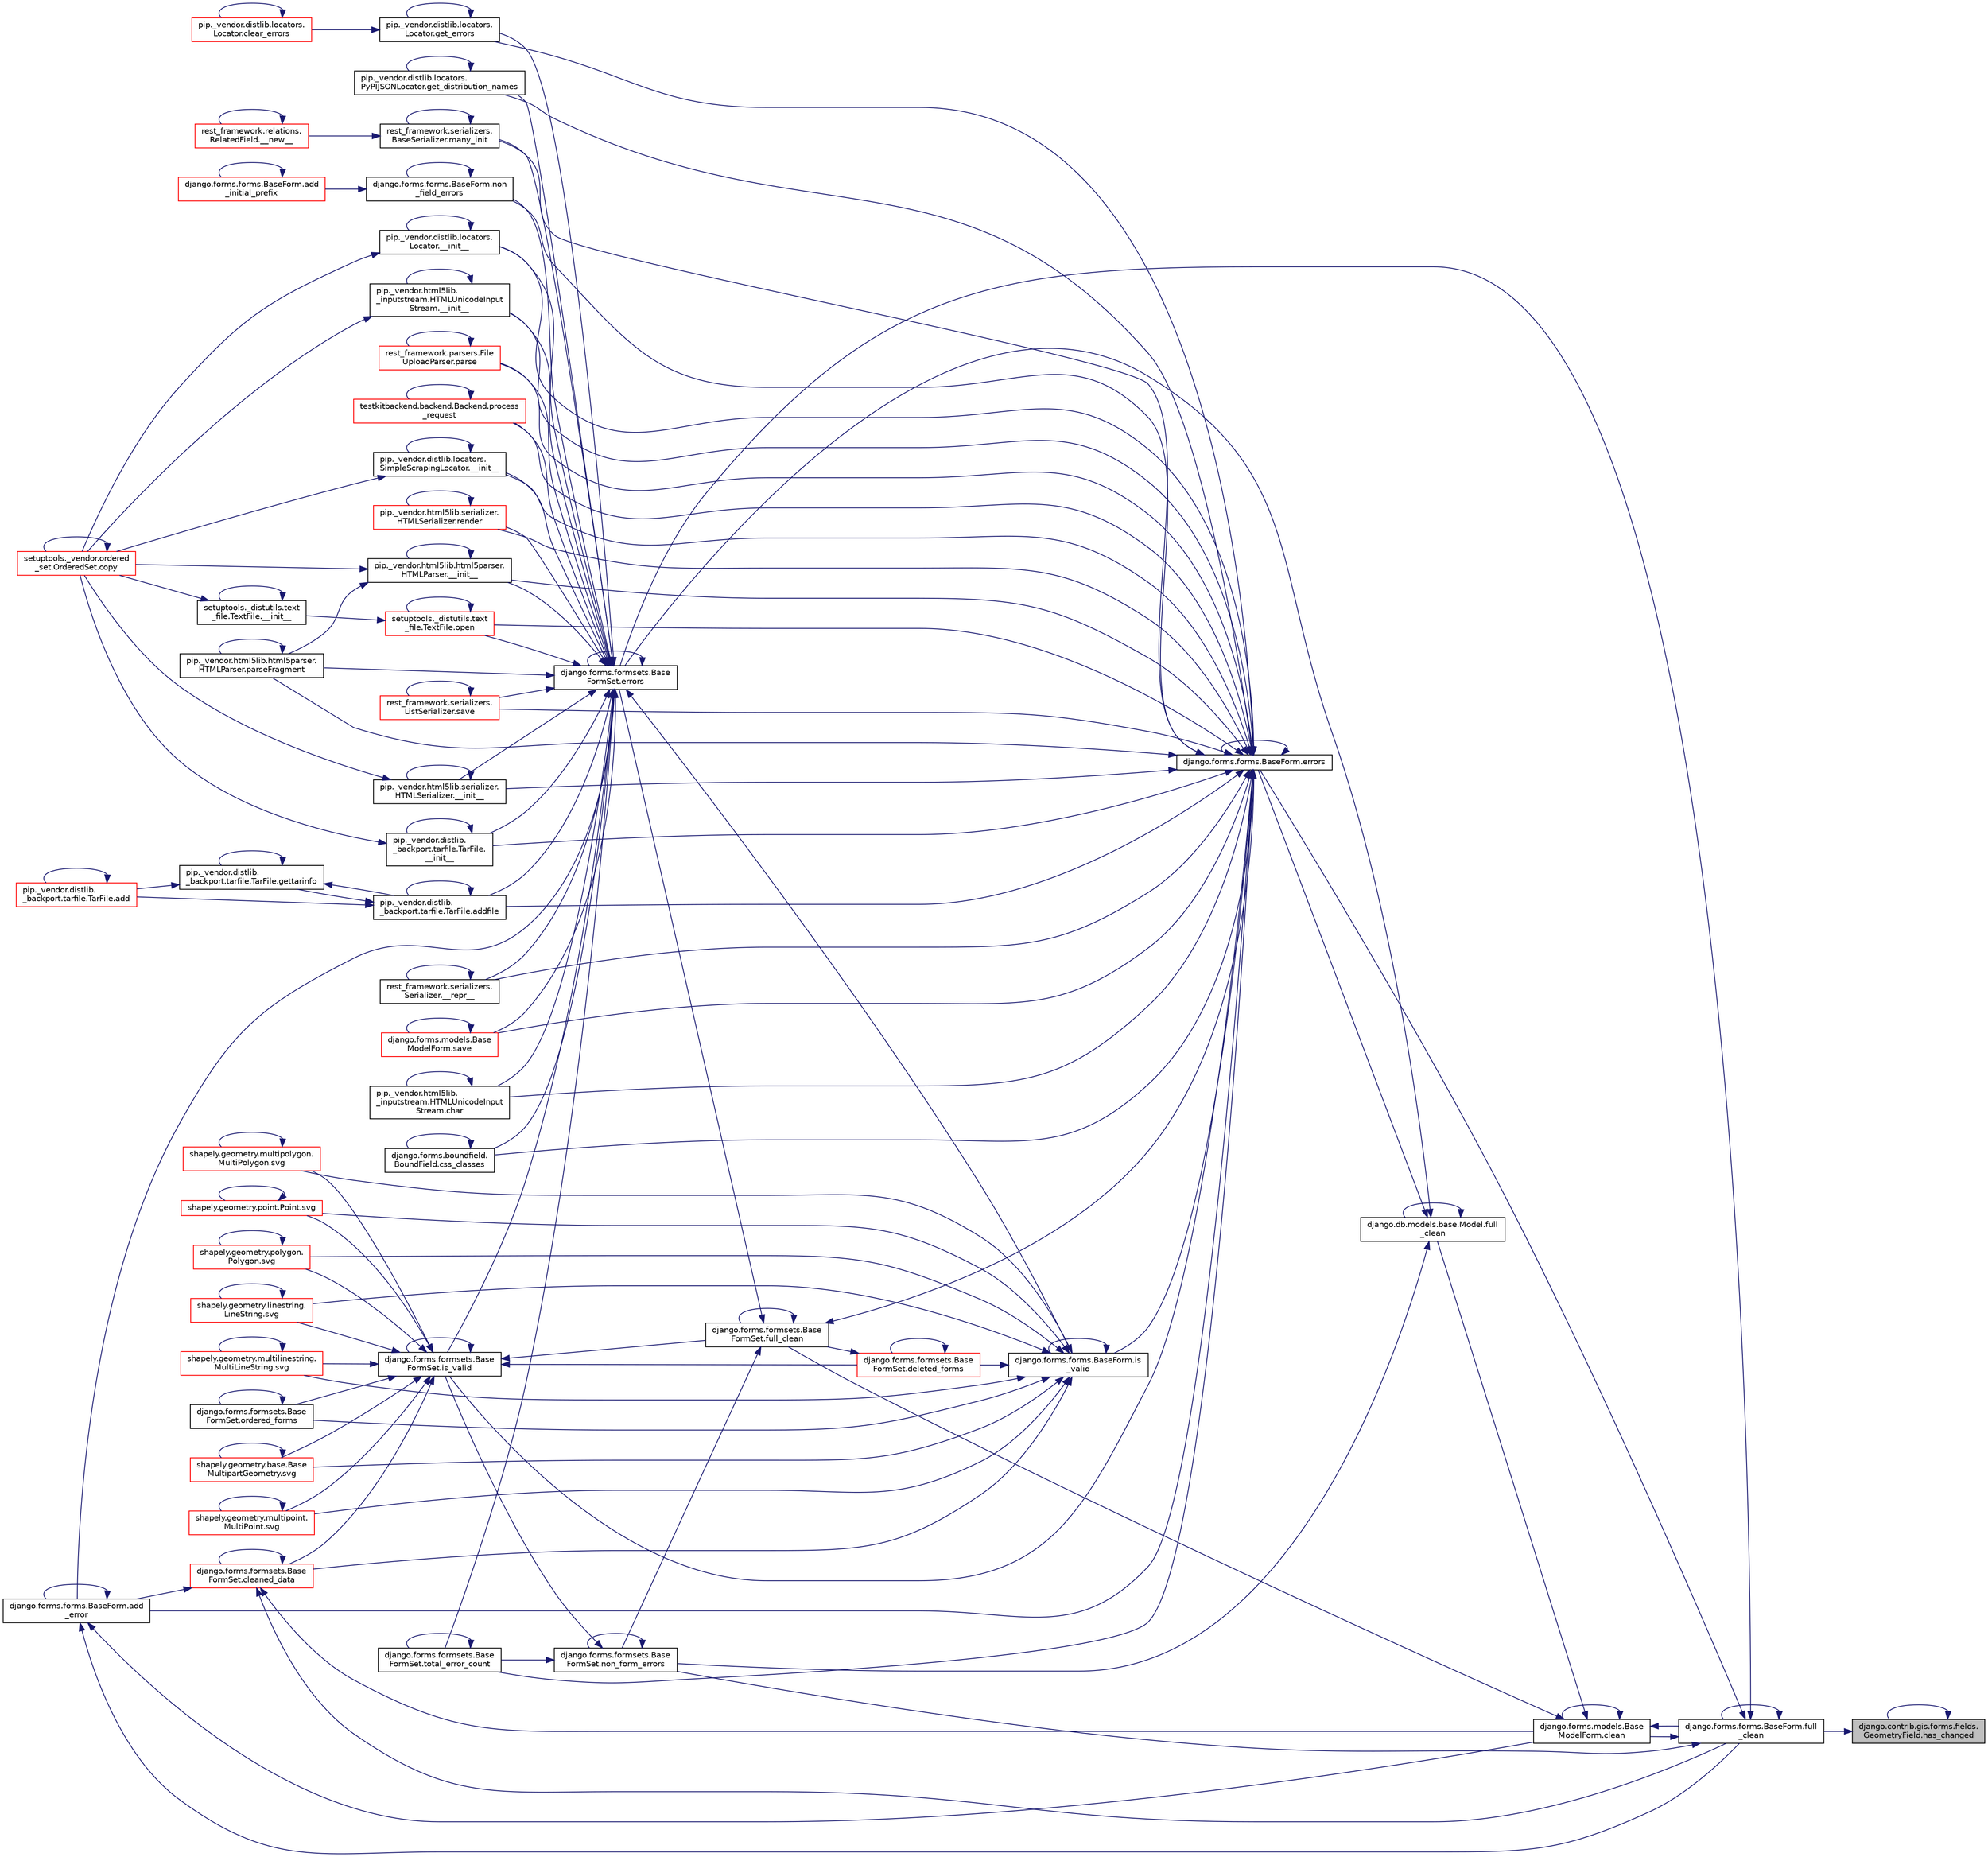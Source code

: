 digraph "django.contrib.gis.forms.fields.GeometryField.has_changed"
{
 // LATEX_PDF_SIZE
  edge [fontname="Helvetica",fontsize="10",labelfontname="Helvetica",labelfontsize="10"];
  node [fontname="Helvetica",fontsize="10",shape=record];
  rankdir="RL";
  Node1 [label="django.contrib.gis.forms.fields.\lGeometryField.has_changed",height=0.2,width=0.4,color="black", fillcolor="grey75", style="filled", fontcolor="black",tooltip=" "];
  Node1 -> Node2 [dir="back",color="midnightblue",fontsize="10",style="solid",fontname="Helvetica"];
  Node2 [label="django.forms.forms.BaseForm.full\l_clean",height=0.2,width=0.4,color="black", fillcolor="white", style="filled",URL="$d8/d44/classdjango_1_1forms_1_1forms_1_1_base_form.html#acb359d947a031d78659b4d55addd67fc",tooltip=" "];
  Node2 -> Node3 [dir="back",color="midnightblue",fontsize="10",style="solid",fontname="Helvetica"];
  Node3 [label="django.forms.models.Base\lModelForm.clean",height=0.2,width=0.4,color="black", fillcolor="white", style="filled",URL="$d8/dd8/classdjango_1_1forms_1_1models_1_1_base_model_form.html#abbcddac6d29c87ce3f49fba983f5df0a",tooltip=" "];
  Node3 -> Node3 [dir="back",color="midnightblue",fontsize="10",style="solid",fontname="Helvetica"];
  Node3 -> Node2 [dir="back",color="midnightblue",fontsize="10",style="solid",fontname="Helvetica"];
  Node3 -> Node4 [dir="back",color="midnightblue",fontsize="10",style="solid",fontname="Helvetica"];
  Node4 [label="django.forms.formsets.Base\lFormSet.full_clean",height=0.2,width=0.4,color="black", fillcolor="white", style="filled",URL="$d5/d7f/classdjango_1_1forms_1_1formsets_1_1_base_form_set.html#ab85a836f8efaf3f794e9c34d427967f7",tooltip=" "];
  Node4 -> Node5 [dir="back",color="midnightblue",fontsize="10",style="solid",fontname="Helvetica"];
  Node5 [label="django.forms.forms.BaseForm.errors",height=0.2,width=0.4,color="black", fillcolor="white", style="filled",URL="$d8/d44/classdjango_1_1forms_1_1forms_1_1_base_form.html#ad1f2f603258fa86762632a8c17fe5aa8",tooltip=" "];
  Node5 -> Node6 [dir="back",color="midnightblue",fontsize="10",style="solid",fontname="Helvetica"];
  Node6 [label="pip._vendor.html5lib.serializer.\lHTMLSerializer.__init__",height=0.2,width=0.4,color="black", fillcolor="white", style="filled",URL="$d1/d17/classpip_1_1__vendor_1_1html5lib_1_1serializer_1_1_h_t_m_l_serializer.html#ae1f820664d0ba0b48b7b321577f1e996",tooltip=" "];
  Node6 -> Node6 [dir="back",color="midnightblue",fontsize="10",style="solid",fontname="Helvetica"];
  Node6 -> Node7 [dir="back",color="midnightblue",fontsize="10",style="solid",fontname="Helvetica"];
  Node7 [label="setuptools._vendor.ordered\l_set.OrderedSet.copy",height=0.2,width=0.4,color="red", fillcolor="white", style="filled",URL="$d0/d40/classsetuptools_1_1__vendor_1_1ordered__set_1_1_ordered_set.html#a84224c403039b9dac5d2794d85073053",tooltip=" "];
  Node7 -> Node7 [dir="back",color="midnightblue",fontsize="10",style="solid",fontname="Helvetica"];
  Node5 -> Node141 [dir="back",color="midnightblue",fontsize="10",style="solid",fontname="Helvetica"];
  Node141 [label="pip._vendor.distlib.\l_backport.tarfile.TarFile.\l__init__",height=0.2,width=0.4,color="black", fillcolor="white", style="filled",URL="$d7/d1d/classpip_1_1__vendor_1_1distlib_1_1__backport_1_1tarfile_1_1_tar_file.html#a1dda6d9be63b3ae8186ae388015c11ff",tooltip=" "];
  Node141 -> Node141 [dir="back",color="midnightblue",fontsize="10",style="solid",fontname="Helvetica"];
  Node141 -> Node7 [dir="back",color="midnightblue",fontsize="10",style="solid",fontname="Helvetica"];
  Node5 -> Node142 [dir="back",color="midnightblue",fontsize="10",style="solid",fontname="Helvetica"];
  Node142 [label="pip._vendor.distlib.locators.\lLocator.__init__",height=0.2,width=0.4,color="black", fillcolor="white", style="filled",URL="$df/dda/classpip_1_1__vendor_1_1distlib_1_1locators_1_1_locator.html#af37665238a4ad058e6b2e4d6b77d0ffc",tooltip=" "];
  Node142 -> Node142 [dir="back",color="midnightblue",fontsize="10",style="solid",fontname="Helvetica"];
  Node142 -> Node7 [dir="back",color="midnightblue",fontsize="10",style="solid",fontname="Helvetica"];
  Node5 -> Node83 [dir="back",color="midnightblue",fontsize="10",style="solid",fontname="Helvetica"];
  Node83 [label="pip._vendor.html5lib.\l_inputstream.HTMLUnicodeInput\lStream.__init__",height=0.2,width=0.4,color="black", fillcolor="white", style="filled",URL="$de/dab/classpip_1_1__vendor_1_1html5lib_1_1__inputstream_1_1_h_t_m_l_unicode_input_stream.html#aae329b9a8ec6d32fbe6de851cf40357c",tooltip=" "];
  Node83 -> Node83 [dir="back",color="midnightblue",fontsize="10",style="solid",fontname="Helvetica"];
  Node83 -> Node7 [dir="back",color="midnightblue",fontsize="10",style="solid",fontname="Helvetica"];
  Node5 -> Node85 [dir="back",color="midnightblue",fontsize="10",style="solid",fontname="Helvetica"];
  Node85 [label="pip._vendor.html5lib.html5parser.\lHTMLParser.__init__",height=0.2,width=0.4,color="black", fillcolor="white", style="filled",URL="$dd/dcc/classpip_1_1__vendor_1_1html5lib_1_1html5parser_1_1_h_t_m_l_parser.html#ad9b0cd5d2f6a8f940f4efc6b6124c9be",tooltip=" "];
  Node85 -> Node85 [dir="back",color="midnightblue",fontsize="10",style="solid",fontname="Helvetica"];
  Node85 -> Node7 [dir="back",color="midnightblue",fontsize="10",style="solid",fontname="Helvetica"];
  Node85 -> Node86 [dir="back",color="midnightblue",fontsize="10",style="solid",fontname="Helvetica"];
  Node86 [label="pip._vendor.html5lib.html5parser.\lHTMLParser.parseFragment",height=0.2,width=0.4,color="black", fillcolor="white", style="filled",URL="$dd/dcc/classpip_1_1__vendor_1_1html5lib_1_1html5parser_1_1_h_t_m_l_parser.html#af5e775b80cbddbdecc4cd2782c6eacca",tooltip=" "];
  Node86 -> Node86 [dir="back",color="midnightblue",fontsize="10",style="solid",fontname="Helvetica"];
  Node5 -> Node143 [dir="back",color="midnightblue",fontsize="10",style="solid",fontname="Helvetica"];
  Node143 [label="pip._vendor.distlib.locators.\lSimpleScrapingLocator.__init__",height=0.2,width=0.4,color="black", fillcolor="white", style="filled",URL="$d6/d82/classpip_1_1__vendor_1_1distlib_1_1locators_1_1_simple_scraping_locator.html#a7a4c50e47ae95046ff9f9da7aeb8a391",tooltip=" "];
  Node143 -> Node143 [dir="back",color="midnightblue",fontsize="10",style="solid",fontname="Helvetica"];
  Node143 -> Node7 [dir="back",color="midnightblue",fontsize="10",style="solid",fontname="Helvetica"];
  Node5 -> Node144 [dir="back",color="midnightblue",fontsize="10",style="solid",fontname="Helvetica"];
  Node144 [label="rest_framework.serializers.\lSerializer.__repr__",height=0.2,width=0.4,color="black", fillcolor="white", style="filled",URL="$de/daf/classrest__framework_1_1serializers_1_1_serializer.html#aa4601d5e8fecc97212d2f753b9c44cc7",tooltip=" "];
  Node144 -> Node144 [dir="back",color="midnightblue",fontsize="10",style="solid",fontname="Helvetica"];
  Node5 -> Node145 [dir="back",color="midnightblue",fontsize="10",style="solid",fontname="Helvetica"];
  Node145 [label="django.forms.forms.BaseForm.add\l_error",height=0.2,width=0.4,color="black", fillcolor="white", style="filled",URL="$d8/d44/classdjango_1_1forms_1_1forms_1_1_base_form.html#acf2237ac07f8871141489ce1ae752f76",tooltip=" "];
  Node145 -> Node145 [dir="back",color="midnightblue",fontsize="10",style="solid",fontname="Helvetica"];
  Node145 -> Node3 [dir="back",color="midnightblue",fontsize="10",style="solid",fontname="Helvetica"];
  Node145 -> Node2 [dir="back",color="midnightblue",fontsize="10",style="solid",fontname="Helvetica"];
  Node5 -> Node146 [dir="back",color="midnightblue",fontsize="10",style="solid",fontname="Helvetica"];
  Node146 [label="pip._vendor.distlib.\l_backport.tarfile.TarFile.addfile",height=0.2,width=0.4,color="black", fillcolor="white", style="filled",URL="$d7/d1d/classpip_1_1__vendor_1_1distlib_1_1__backport_1_1tarfile_1_1_tar_file.html#a9f460122e2a988ec31b0e1a7a2d18244",tooltip=" "];
  Node146 -> Node70 [dir="back",color="midnightblue",fontsize="10",style="solid",fontname="Helvetica"];
  Node70 [label="pip._vendor.distlib.\l_backport.tarfile.TarFile.add",height=0.2,width=0.4,color="red", fillcolor="white", style="filled",URL="$d7/d1d/classpip_1_1__vendor_1_1distlib_1_1__backport_1_1tarfile_1_1_tar_file.html#a79067a66314d66032cb43144c54355a2",tooltip=" "];
  Node70 -> Node70 [dir="back",color="midnightblue",fontsize="10",style="solid",fontname="Helvetica"];
  Node146 -> Node146 [dir="back",color="midnightblue",fontsize="10",style="solid",fontname="Helvetica"];
  Node146 -> Node147 [dir="back",color="midnightblue",fontsize="10",style="solid",fontname="Helvetica"];
  Node147 [label="pip._vendor.distlib.\l_backport.tarfile.TarFile.gettarinfo",height=0.2,width=0.4,color="black", fillcolor="white", style="filled",URL="$d7/d1d/classpip_1_1__vendor_1_1distlib_1_1__backport_1_1tarfile_1_1_tar_file.html#aa64c5b98909e7c3064cbb52e5025794e",tooltip=" "];
  Node147 -> Node70 [dir="back",color="midnightblue",fontsize="10",style="solid",fontname="Helvetica"];
  Node147 -> Node146 [dir="back",color="midnightblue",fontsize="10",style="solid",fontname="Helvetica"];
  Node147 -> Node147 [dir="back",color="midnightblue",fontsize="10",style="solid",fontname="Helvetica"];
  Node5 -> Node148 [dir="back",color="midnightblue",fontsize="10",style="solid",fontname="Helvetica"];
  Node148 [label="pip._vendor.html5lib.\l_inputstream.HTMLUnicodeInput\lStream.char",height=0.2,width=0.4,color="black", fillcolor="white", style="filled",URL="$de/dab/classpip_1_1__vendor_1_1html5lib_1_1__inputstream_1_1_h_t_m_l_unicode_input_stream.html#a6078d7bf2b9ee2304ba083f762440a83",tooltip=" "];
  Node148 -> Node148 [dir="back",color="midnightblue",fontsize="10",style="solid",fontname="Helvetica"];
  Node5 -> Node149 [dir="back",color="midnightblue",fontsize="10",style="solid",fontname="Helvetica"];
  Node149 [label="django.forms.boundfield.\lBoundField.css_classes",height=0.2,width=0.4,color="black", fillcolor="white", style="filled",URL="$da/d92/classdjango_1_1forms_1_1boundfield_1_1_bound_field.html#a957299f7e1f8b9f554188b9b670d0426",tooltip=" "];
  Node149 -> Node149 [dir="back",color="midnightblue",fontsize="10",style="solid",fontname="Helvetica"];
  Node5 -> Node5 [dir="back",color="midnightblue",fontsize="10",style="solid",fontname="Helvetica"];
  Node5 -> Node150 [dir="back",color="midnightblue",fontsize="10",style="solid",fontname="Helvetica"];
  Node150 [label="pip._vendor.distlib.locators.\lPyPIJSONLocator.get_distribution_names",height=0.2,width=0.4,color="black", fillcolor="white", style="filled",URL="$d1/d11/classpip_1_1__vendor_1_1distlib_1_1locators_1_1_py_p_i_j_s_o_n_locator.html#a2a74400546b1af992cc79ae780c014d9",tooltip=" "];
  Node150 -> Node150 [dir="back",color="midnightblue",fontsize="10",style="solid",fontname="Helvetica"];
  Node5 -> Node151 [dir="back",color="midnightblue",fontsize="10",style="solid",fontname="Helvetica"];
  Node151 [label="pip._vendor.distlib.locators.\lLocator.get_errors",height=0.2,width=0.4,color="black", fillcolor="white", style="filled",URL="$df/dda/classpip_1_1__vendor_1_1distlib_1_1locators_1_1_locator.html#a001dcda572c307fbc81dc17c1056df8a",tooltip=" "];
  Node151 -> Node152 [dir="back",color="midnightblue",fontsize="10",style="solid",fontname="Helvetica"];
  Node152 [label="pip._vendor.distlib.locators.\lLocator.clear_errors",height=0.2,width=0.4,color="red", fillcolor="white", style="filled",URL="$df/dda/classpip_1_1__vendor_1_1distlib_1_1locators_1_1_locator.html#a3d419a5885dcd829fd06b8230c8495e8",tooltip=" "];
  Node152 -> Node152 [dir="back",color="midnightblue",fontsize="10",style="solid",fontname="Helvetica"];
  Node151 -> Node151 [dir="back",color="midnightblue",fontsize="10",style="solid",fontname="Helvetica"];
  Node5 -> Node155 [dir="back",color="midnightblue",fontsize="10",style="solid",fontname="Helvetica"];
  Node155 [label="django.forms.forms.BaseForm.is\l_valid",height=0.2,width=0.4,color="black", fillcolor="white", style="filled",URL="$d8/d44/classdjango_1_1forms_1_1forms_1_1_base_form.html#a372b23ad4096720b6f27077eab1b0b89",tooltip=" "];
  Node155 -> Node156 [dir="back",color="midnightblue",fontsize="10",style="solid",fontname="Helvetica"];
  Node156 [label="django.forms.formsets.Base\lFormSet.cleaned_data",height=0.2,width=0.4,color="red", fillcolor="white", style="filled",URL="$d5/d7f/classdjango_1_1forms_1_1formsets_1_1_base_form_set.html#aa38b8e30dcee162b6d31447ab61d43fc",tooltip=" "];
  Node156 -> Node145 [dir="back",color="midnightblue",fontsize="10",style="solid",fontname="Helvetica"];
  Node156 -> Node3 [dir="back",color="midnightblue",fontsize="10",style="solid",fontname="Helvetica"];
  Node156 -> Node156 [dir="back",color="midnightblue",fontsize="10",style="solid",fontname="Helvetica"];
  Node156 -> Node2 [dir="back",color="midnightblue",fontsize="10",style="solid",fontname="Helvetica"];
  Node155 -> Node187 [dir="back",color="midnightblue",fontsize="10",style="solid",fontname="Helvetica"];
  Node187 [label="django.forms.formsets.Base\lFormSet.deleted_forms",height=0.2,width=0.4,color="red", fillcolor="white", style="filled",URL="$d5/d7f/classdjango_1_1forms_1_1formsets_1_1_base_form_set.html#a83a631f99dd905ea879d33b0675bc55a",tooltip=" "];
  Node187 -> Node187 [dir="back",color="midnightblue",fontsize="10",style="solid",fontname="Helvetica"];
  Node187 -> Node4 [dir="back",color="midnightblue",fontsize="10",style="solid",fontname="Helvetica"];
  Node155 -> Node155 [dir="back",color="midnightblue",fontsize="10",style="solid",fontname="Helvetica"];
  Node155 -> Node188 [dir="back",color="midnightblue",fontsize="10",style="solid",fontname="Helvetica"];
  Node188 [label="django.forms.formsets.Base\lFormSet.ordered_forms",height=0.2,width=0.4,color="black", fillcolor="white", style="filled",URL="$d5/d7f/classdjango_1_1forms_1_1formsets_1_1_base_form_set.html#a91c44cf8c2c33e9317d96b70ada86fc1",tooltip=" "];
  Node188 -> Node188 [dir="back",color="midnightblue",fontsize="10",style="solid",fontname="Helvetica"];
  Node155 -> Node189 [dir="back",color="midnightblue",fontsize="10",style="solid",fontname="Helvetica"];
  Node189 [label="shapely.geometry.base.Base\lMultipartGeometry.svg",height=0.2,width=0.4,color="red", fillcolor="white", style="filled",URL="$df/d4a/classshapely_1_1geometry_1_1base_1_1_base_multipart_geometry.html#ab3c5d23883fb6e2ca4a08827f3daed09",tooltip=" "];
  Node189 -> Node189 [dir="back",color="midnightblue",fontsize="10",style="solid",fontname="Helvetica"];
  Node155 -> Node191 [dir="back",color="midnightblue",fontsize="10",style="solid",fontname="Helvetica"];
  Node191 [label="shapely.geometry.multipoint.\lMultiPoint.svg",height=0.2,width=0.4,color="red", fillcolor="white", style="filled",URL="$d2/dbf/classshapely_1_1geometry_1_1multipoint_1_1_multi_point.html#a81b9a82bf73bbb4ce8e9f0be3958f25b",tooltip=" "];
  Node191 -> Node191 [dir="back",color="midnightblue",fontsize="10",style="solid",fontname="Helvetica"];
  Node155 -> Node192 [dir="back",color="midnightblue",fontsize="10",style="solid",fontname="Helvetica"];
  Node192 [label="shapely.geometry.multipolygon.\lMultiPolygon.svg",height=0.2,width=0.4,color="red", fillcolor="white", style="filled",URL="$dd/dfe/classshapely_1_1geometry_1_1multipolygon_1_1_multi_polygon.html#ae43c7abeb3ed27118443ed8d3bad2cd9",tooltip=" "];
  Node192 -> Node192 [dir="back",color="midnightblue",fontsize="10",style="solid",fontname="Helvetica"];
  Node155 -> Node193 [dir="back",color="midnightblue",fontsize="10",style="solid",fontname="Helvetica"];
  Node193 [label="shapely.geometry.point.Point.svg",height=0.2,width=0.4,color="red", fillcolor="white", style="filled",URL="$df/d60/classshapely_1_1geometry_1_1point_1_1_point.html#ad33001692547747e651e573029db3a74",tooltip=" "];
  Node193 -> Node193 [dir="back",color="midnightblue",fontsize="10",style="solid",fontname="Helvetica"];
  Node155 -> Node194 [dir="back",color="midnightblue",fontsize="10",style="solid",fontname="Helvetica"];
  Node194 [label="shapely.geometry.polygon.\lPolygon.svg",height=0.2,width=0.4,color="red", fillcolor="white", style="filled",URL="$da/d80/classshapely_1_1geometry_1_1polygon_1_1_polygon.html#a75c7940bc237d466e847661bd41ce361",tooltip=" "];
  Node194 -> Node194 [dir="back",color="midnightblue",fontsize="10",style="solid",fontname="Helvetica"];
  Node155 -> Node195 [dir="back",color="midnightblue",fontsize="10",style="solid",fontname="Helvetica"];
  Node195 [label="shapely.geometry.linestring.\lLineString.svg",height=0.2,width=0.4,color="red", fillcolor="white", style="filled",URL="$df/dda/classshapely_1_1geometry_1_1linestring_1_1_line_string.html#a38067815f5f8f52eec8b27706f56f988",tooltip=" "];
  Node195 -> Node195 [dir="back",color="midnightblue",fontsize="10",style="solid",fontname="Helvetica"];
  Node155 -> Node196 [dir="back",color="midnightblue",fontsize="10",style="solid",fontname="Helvetica"];
  Node196 [label="shapely.geometry.multilinestring.\lMultiLineString.svg",height=0.2,width=0.4,color="red", fillcolor="white", style="filled",URL="$d8/d6a/classshapely_1_1geometry_1_1multilinestring_1_1_multi_line_string.html#a7bcaf61993c822ec4a50e82e7cecc2ea",tooltip=" "];
  Node196 -> Node196 [dir="back",color="midnightblue",fontsize="10",style="solid",fontname="Helvetica"];
  Node5 -> Node197 [dir="back",color="midnightblue",fontsize="10",style="solid",fontname="Helvetica"];
  Node197 [label="django.forms.formsets.Base\lFormSet.is_valid",height=0.2,width=0.4,color="black", fillcolor="white", style="filled",URL="$d5/d7f/classdjango_1_1forms_1_1formsets_1_1_base_form_set.html#ac556f386c1300678a3d58cbe8e9c7bef",tooltip=" "];
  Node197 -> Node156 [dir="back",color="midnightblue",fontsize="10",style="solid",fontname="Helvetica"];
  Node197 -> Node187 [dir="back",color="midnightblue",fontsize="10",style="solid",fontname="Helvetica"];
  Node197 -> Node4 [dir="back",color="midnightblue",fontsize="10",style="solid",fontname="Helvetica"];
  Node197 -> Node197 [dir="back",color="midnightblue",fontsize="10",style="solid",fontname="Helvetica"];
  Node197 -> Node188 [dir="back",color="midnightblue",fontsize="10",style="solid",fontname="Helvetica"];
  Node197 -> Node189 [dir="back",color="midnightblue",fontsize="10",style="solid",fontname="Helvetica"];
  Node197 -> Node191 [dir="back",color="midnightblue",fontsize="10",style="solid",fontname="Helvetica"];
  Node197 -> Node192 [dir="back",color="midnightblue",fontsize="10",style="solid",fontname="Helvetica"];
  Node197 -> Node193 [dir="back",color="midnightblue",fontsize="10",style="solid",fontname="Helvetica"];
  Node197 -> Node194 [dir="back",color="midnightblue",fontsize="10",style="solid",fontname="Helvetica"];
  Node197 -> Node195 [dir="back",color="midnightblue",fontsize="10",style="solid",fontname="Helvetica"];
  Node197 -> Node196 [dir="back",color="midnightblue",fontsize="10",style="solid",fontname="Helvetica"];
  Node5 -> Node172 [dir="back",color="midnightblue",fontsize="10",style="solid",fontname="Helvetica"];
  Node172 [label="rest_framework.serializers.\lBaseSerializer.many_init",height=0.2,width=0.4,color="black", fillcolor="white", style="filled",URL="$d9/de7/classrest__framework_1_1serializers_1_1_base_serializer.html#aa66062b6866b3306c40d310e19b25971",tooltip=" "];
  Node172 -> Node173 [dir="back",color="midnightblue",fontsize="10",style="solid",fontname="Helvetica"];
  Node173 [label="rest_framework.relations.\lRelatedField.__new__",height=0.2,width=0.4,color="red", fillcolor="white", style="filled",URL="$d4/d5c/classrest__framework_1_1relations_1_1_related_field.html#a9c0045d2dbd9499413a1f48f03f74d1a",tooltip=" "];
  Node173 -> Node173 [dir="back",color="midnightblue",fontsize="10",style="solid",fontname="Helvetica"];
  Node172 -> Node172 [dir="back",color="midnightblue",fontsize="10",style="solid",fontname="Helvetica"];
  Node5 -> Node198 [dir="back",color="midnightblue",fontsize="10",style="solid",fontname="Helvetica"];
  Node198 [label="django.forms.forms.BaseForm.non\l_field_errors",height=0.2,width=0.4,color="black", fillcolor="white", style="filled",URL="$d8/d44/classdjango_1_1forms_1_1forms_1_1_base_form.html#abc61a5de1f1fc6a524d021877d2cb332",tooltip=" "];
  Node198 -> Node199 [dir="back",color="midnightblue",fontsize="10",style="solid",fontname="Helvetica"];
  Node199 [label="django.forms.forms.BaseForm.add\l_initial_prefix",height=0.2,width=0.4,color="red", fillcolor="white", style="filled",URL="$d8/d44/classdjango_1_1forms_1_1forms_1_1_base_form.html#abddd2ba75710301e26f64a914778cdc6",tooltip=" "];
  Node199 -> Node199 [dir="back",color="midnightblue",fontsize="10",style="solid",fontname="Helvetica"];
  Node198 -> Node198 [dir="back",color="midnightblue",fontsize="10",style="solid",fontname="Helvetica"];
  Node5 -> Node201 [dir="back",color="midnightblue",fontsize="10",style="solid",fontname="Helvetica"];
  Node201 [label="setuptools._distutils.text\l_file.TextFile.open",height=0.2,width=0.4,color="red", fillcolor="white", style="filled",URL="$da/d41/classsetuptools_1_1__distutils_1_1text__file_1_1_text_file.html#ae603687e438433de3b47c9fc729c2f29",tooltip=" "];
  Node201 -> Node202 [dir="back",color="midnightblue",fontsize="10",style="solid",fontname="Helvetica"];
  Node202 [label="setuptools._distutils.text\l_file.TextFile.__init__",height=0.2,width=0.4,color="black", fillcolor="white", style="filled",URL="$da/d41/classsetuptools_1_1__distutils_1_1text__file_1_1_text_file.html#ab9b5b13208094ff65d43daba4fd7cf6c",tooltip=" "];
  Node202 -> Node202 [dir="back",color="midnightblue",fontsize="10",style="solid",fontname="Helvetica"];
  Node202 -> Node7 [dir="back",color="midnightblue",fontsize="10",style="solid",fontname="Helvetica"];
  Node201 -> Node201 [dir="back",color="midnightblue",fontsize="10",style="solid",fontname="Helvetica"];
  Node5 -> Node204 [dir="back",color="midnightblue",fontsize="10",style="solid",fontname="Helvetica"];
  Node204 [label="rest_framework.parsers.File\lUploadParser.parse",height=0.2,width=0.4,color="red", fillcolor="white", style="filled",URL="$d5/d4e/classrest__framework_1_1parsers_1_1_file_upload_parser.html#ad1e3e1c76e8130e42f5d8c93ccfebeb9",tooltip=" "];
  Node204 -> Node204 [dir="back",color="midnightblue",fontsize="10",style="solid",fontname="Helvetica"];
  Node5 -> Node86 [dir="back",color="midnightblue",fontsize="10",style="solid",fontname="Helvetica"];
  Node5 -> Node210 [dir="back",color="midnightblue",fontsize="10",style="solid",fontname="Helvetica"];
  Node210 [label="testkitbackend.backend.Backend.process\l_request",height=0.2,width=0.4,color="red", fillcolor="white", style="filled",URL="$d3/d9c/classtestkitbackend_1_1backend_1_1_backend.html#a7e6c66d8e4b78ac0e0555fd95aa28703",tooltip=" "];
  Node210 -> Node210 [dir="back",color="midnightblue",fontsize="10",style="solid",fontname="Helvetica"];
  Node5 -> Node131 [dir="back",color="midnightblue",fontsize="10",style="solid",fontname="Helvetica"];
  Node131 [label="pip._vendor.html5lib.serializer.\lHTMLSerializer.render",height=0.2,width=0.4,color="red", fillcolor="white", style="filled",URL="$d1/d17/classpip_1_1__vendor_1_1html5lib_1_1serializer_1_1_h_t_m_l_serializer.html#a24277c42df8722ba57624ed6dcedc6ea",tooltip=" "];
  Node131 -> Node131 [dir="back",color="midnightblue",fontsize="10",style="solid",fontname="Helvetica"];
  Node5 -> Node177 [dir="back",color="midnightblue",fontsize="10",style="solid",fontname="Helvetica"];
  Node177 [label="rest_framework.serializers.\lListSerializer.save",height=0.2,width=0.4,color="red", fillcolor="white", style="filled",URL="$d9/dee/classrest__framework_1_1serializers_1_1_list_serializer.html#aae894406720700029ad7bfd9accd04dc",tooltip=" "];
  Node177 -> Node177 [dir="back",color="midnightblue",fontsize="10",style="solid",fontname="Helvetica"];
  Node5 -> Node355 [dir="back",color="midnightblue",fontsize="10",style="solid",fontname="Helvetica"];
  Node355 [label="django.forms.models.Base\lModelForm.save",height=0.2,width=0.4,color="red", fillcolor="white", style="filled",URL="$d8/dd8/classdjango_1_1forms_1_1models_1_1_base_model_form.html#ad74859e0ce221da998f157156a4c3450",tooltip=" "];
  Node355 -> Node355 [dir="back",color="midnightblue",fontsize="10",style="solid",fontname="Helvetica"];
  Node5 -> Node356 [dir="back",color="midnightblue",fontsize="10",style="solid",fontname="Helvetica"];
  Node356 [label="django.forms.formsets.Base\lFormSet.total_error_count",height=0.2,width=0.4,color="black", fillcolor="white", style="filled",URL="$d5/d7f/classdjango_1_1forms_1_1formsets_1_1_base_form_set.html#aa8768f079003eb89dac27d2580c01935",tooltip=" "];
  Node356 -> Node356 [dir="back",color="midnightblue",fontsize="10",style="solid",fontname="Helvetica"];
  Node4 -> Node140 [dir="back",color="midnightblue",fontsize="10",style="solid",fontname="Helvetica"];
  Node140 [label="django.forms.formsets.Base\lFormSet.errors",height=0.2,width=0.4,color="black", fillcolor="white", style="filled",URL="$d5/d7f/classdjango_1_1forms_1_1formsets_1_1_base_form_set.html#a3beee57c0d0f934ac19a621dfa83193c",tooltip=" "];
  Node140 -> Node6 [dir="back",color="midnightblue",fontsize="10",style="solid",fontname="Helvetica"];
  Node140 -> Node141 [dir="back",color="midnightblue",fontsize="10",style="solid",fontname="Helvetica"];
  Node140 -> Node142 [dir="back",color="midnightblue",fontsize="10",style="solid",fontname="Helvetica"];
  Node140 -> Node83 [dir="back",color="midnightblue",fontsize="10",style="solid",fontname="Helvetica"];
  Node140 -> Node85 [dir="back",color="midnightblue",fontsize="10",style="solid",fontname="Helvetica"];
  Node140 -> Node143 [dir="back",color="midnightblue",fontsize="10",style="solid",fontname="Helvetica"];
  Node140 -> Node144 [dir="back",color="midnightblue",fontsize="10",style="solid",fontname="Helvetica"];
  Node140 -> Node145 [dir="back",color="midnightblue",fontsize="10",style="solid",fontname="Helvetica"];
  Node140 -> Node146 [dir="back",color="midnightblue",fontsize="10",style="solid",fontname="Helvetica"];
  Node140 -> Node148 [dir="back",color="midnightblue",fontsize="10",style="solid",fontname="Helvetica"];
  Node140 -> Node149 [dir="back",color="midnightblue",fontsize="10",style="solid",fontname="Helvetica"];
  Node140 -> Node140 [dir="back",color="midnightblue",fontsize="10",style="solid",fontname="Helvetica"];
  Node140 -> Node150 [dir="back",color="midnightblue",fontsize="10",style="solid",fontname="Helvetica"];
  Node140 -> Node151 [dir="back",color="midnightblue",fontsize="10",style="solid",fontname="Helvetica"];
  Node140 -> Node155 [dir="back",color="midnightblue",fontsize="10",style="solid",fontname="Helvetica"];
  Node140 -> Node197 [dir="back",color="midnightblue",fontsize="10",style="solid",fontname="Helvetica"];
  Node140 -> Node172 [dir="back",color="midnightblue",fontsize="10",style="solid",fontname="Helvetica"];
  Node140 -> Node198 [dir="back",color="midnightblue",fontsize="10",style="solid",fontname="Helvetica"];
  Node140 -> Node201 [dir="back",color="midnightblue",fontsize="10",style="solid",fontname="Helvetica"];
  Node140 -> Node204 [dir="back",color="midnightblue",fontsize="10",style="solid",fontname="Helvetica"];
  Node140 -> Node86 [dir="back",color="midnightblue",fontsize="10",style="solid",fontname="Helvetica"];
  Node140 -> Node210 [dir="back",color="midnightblue",fontsize="10",style="solid",fontname="Helvetica"];
  Node140 -> Node131 [dir="back",color="midnightblue",fontsize="10",style="solid",fontname="Helvetica"];
  Node140 -> Node177 [dir="back",color="midnightblue",fontsize="10",style="solid",fontname="Helvetica"];
  Node140 -> Node355 [dir="back",color="midnightblue",fontsize="10",style="solid",fontname="Helvetica"];
  Node140 -> Node356 [dir="back",color="midnightblue",fontsize="10",style="solid",fontname="Helvetica"];
  Node4 -> Node4 [dir="back",color="midnightblue",fontsize="10",style="solid",fontname="Helvetica"];
  Node4 -> Node357 [dir="back",color="midnightblue",fontsize="10",style="solid",fontname="Helvetica"];
  Node357 [label="django.forms.formsets.Base\lFormSet.non_form_errors",height=0.2,width=0.4,color="black", fillcolor="white", style="filled",URL="$d5/d7f/classdjango_1_1forms_1_1formsets_1_1_base_form_set.html#a1d05547548a4662138e11e22e4795f52",tooltip=" "];
  Node357 -> Node197 [dir="back",color="midnightblue",fontsize="10",style="solid",fontname="Helvetica"];
  Node357 -> Node357 [dir="back",color="midnightblue",fontsize="10",style="solid",fontname="Helvetica"];
  Node357 -> Node356 [dir="back",color="midnightblue",fontsize="10",style="solid",fontname="Helvetica"];
  Node3 -> Node139 [dir="back",color="midnightblue",fontsize="10",style="solid",fontname="Helvetica"];
  Node139 [label="django.db.models.base.Model.full\l_clean",height=0.2,width=0.4,color="black", fillcolor="white", style="filled",URL="$da/d39/classdjango_1_1db_1_1models_1_1base_1_1_model.html#a29e9a703ef45c4d00285f419164ae278",tooltip=" "];
  Node139 -> Node5 [dir="back",color="midnightblue",fontsize="10",style="solid",fontname="Helvetica"];
  Node139 -> Node140 [dir="back",color="midnightblue",fontsize="10",style="solid",fontname="Helvetica"];
  Node139 -> Node139 [dir="back",color="midnightblue",fontsize="10",style="solid",fontname="Helvetica"];
  Node139 -> Node357 [dir="back",color="midnightblue",fontsize="10",style="solid",fontname="Helvetica"];
  Node2 -> Node5 [dir="back",color="midnightblue",fontsize="10",style="solid",fontname="Helvetica"];
  Node2 -> Node140 [dir="back",color="midnightblue",fontsize="10",style="solid",fontname="Helvetica"];
  Node2 -> Node2 [dir="back",color="midnightblue",fontsize="10",style="solid",fontname="Helvetica"];
  Node2 -> Node357 [dir="back",color="midnightblue",fontsize="10",style="solid",fontname="Helvetica"];
  Node1 -> Node1 [dir="back",color="midnightblue",fontsize="10",style="solid",fontname="Helvetica"];
}
